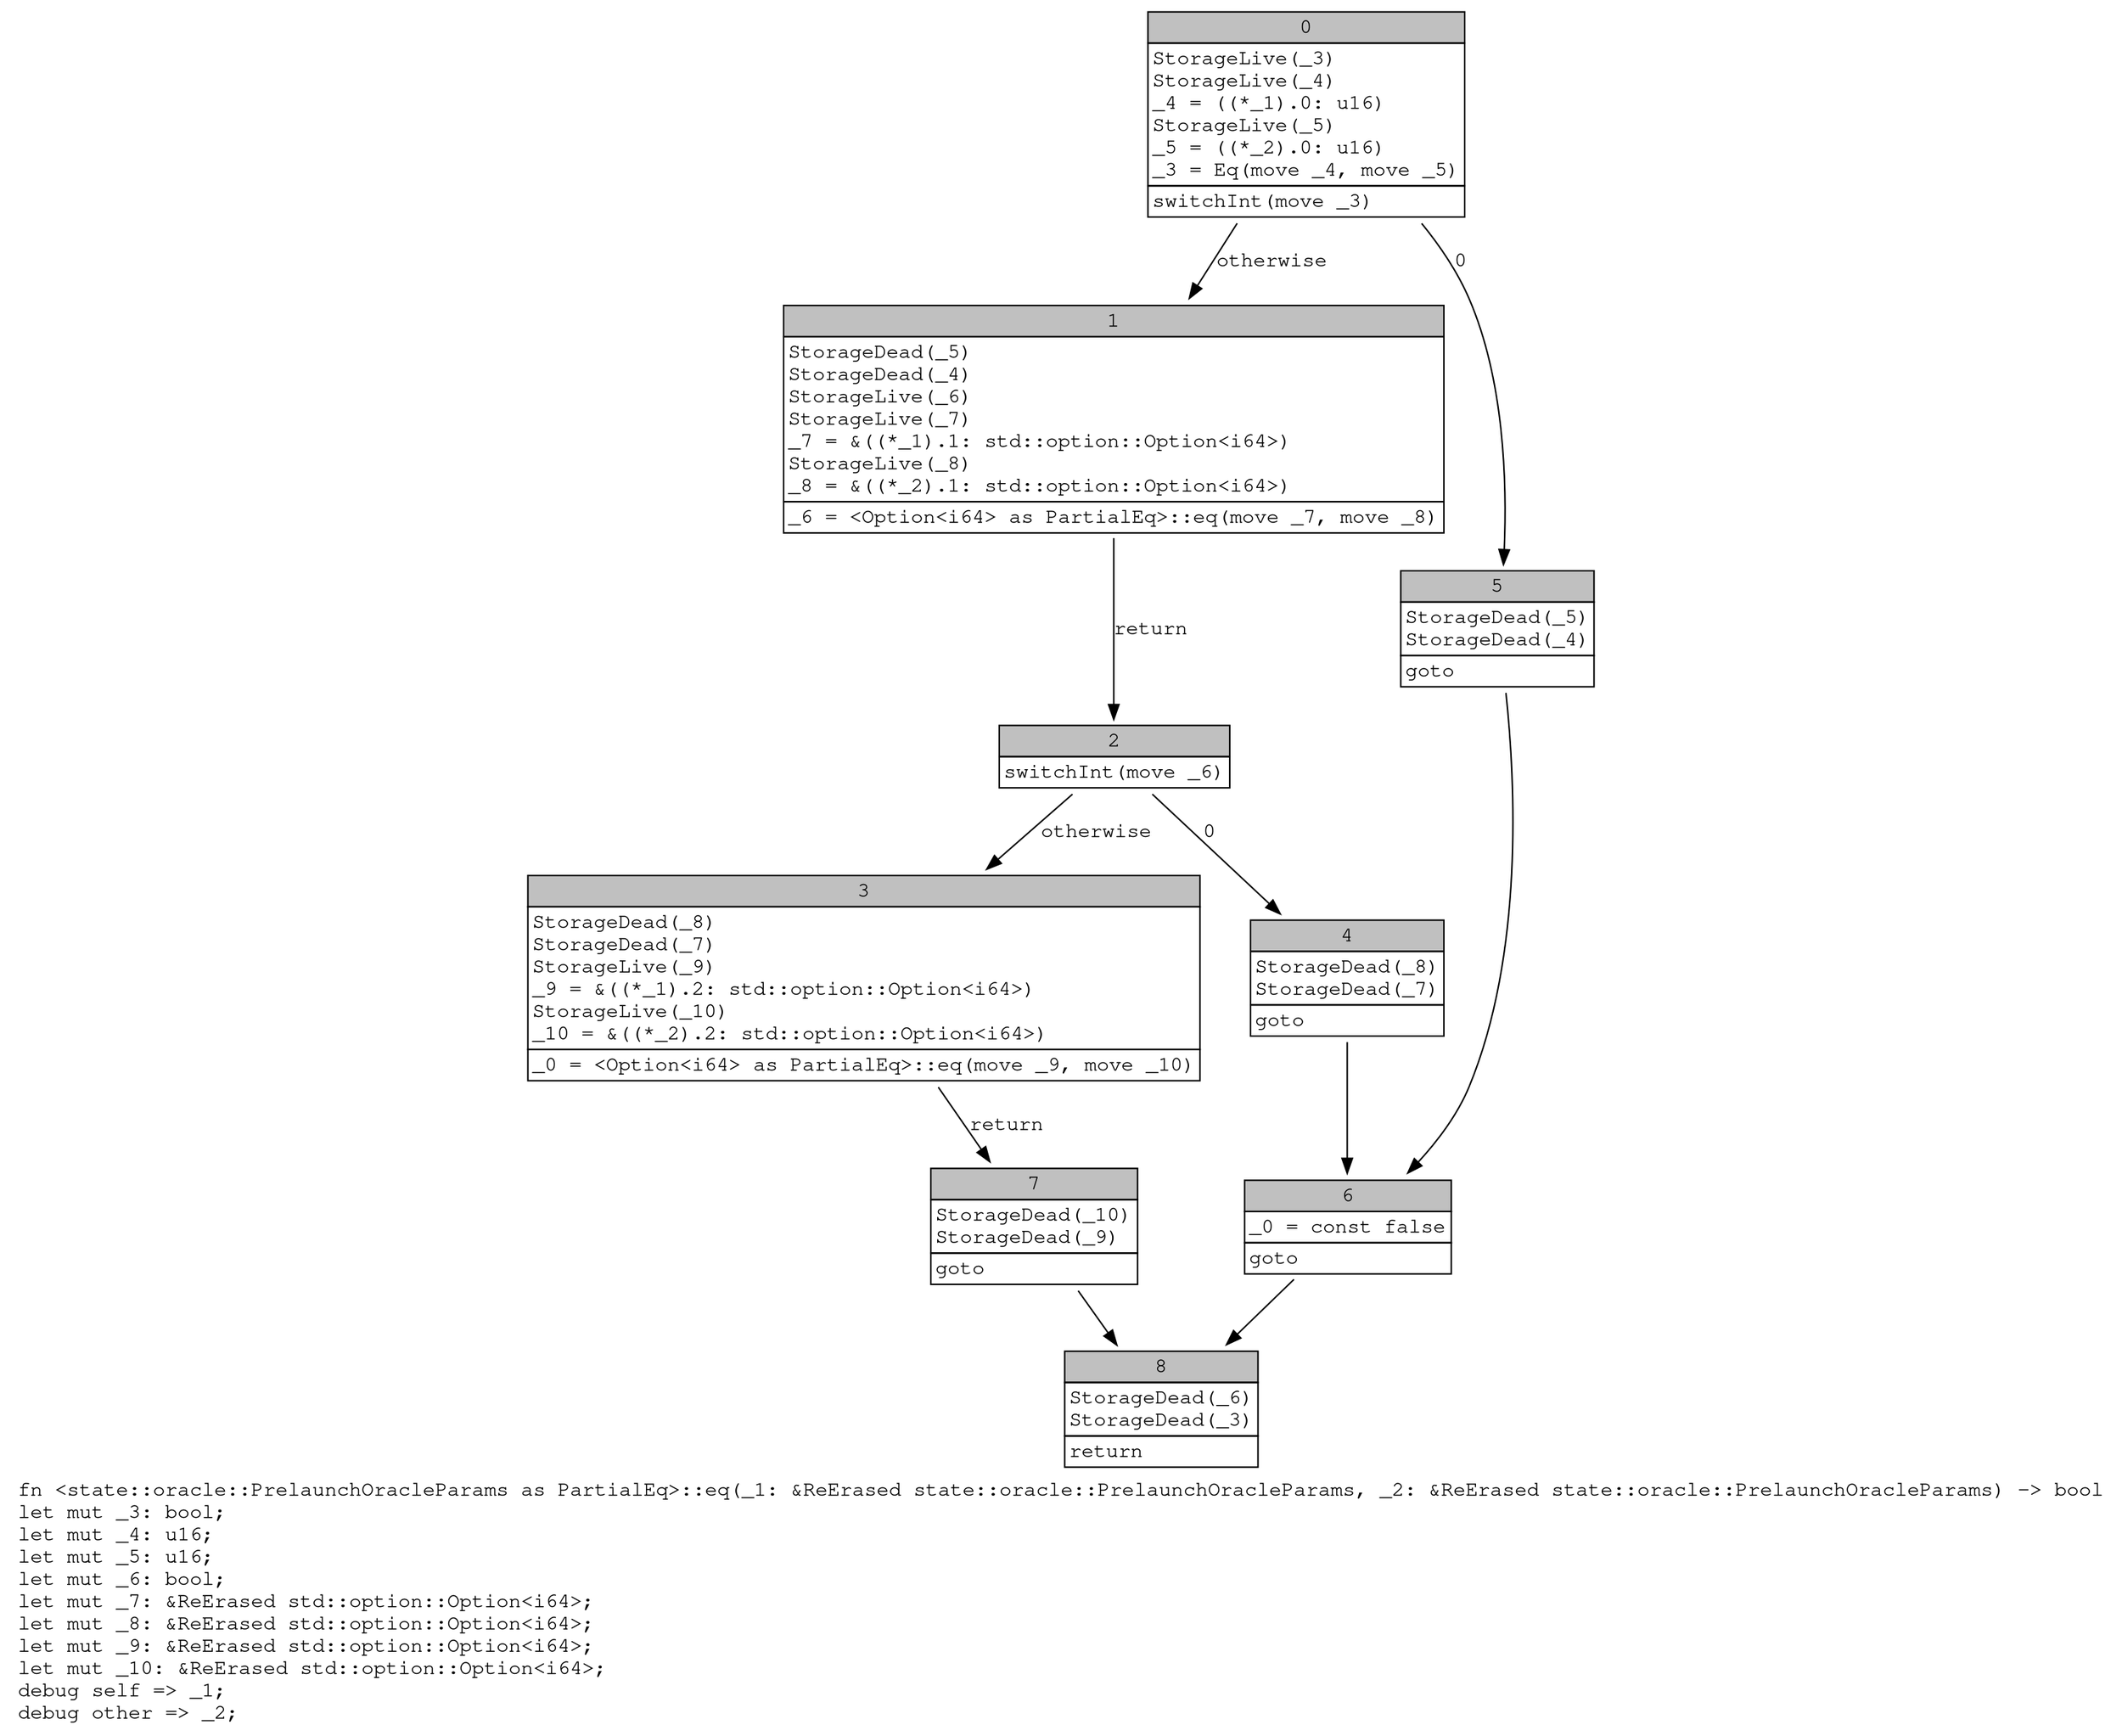 digraph Mir_0_16828 {
    graph [fontname="Courier, monospace"];
    node [fontname="Courier, monospace"];
    edge [fontname="Courier, monospace"];
    label=<fn &lt;state::oracle::PrelaunchOracleParams as PartialEq&gt;::eq(_1: &amp;ReErased state::oracle::PrelaunchOracleParams, _2: &amp;ReErased state::oracle::PrelaunchOracleParams) -&gt; bool<br align="left"/>let mut _3: bool;<br align="left"/>let mut _4: u16;<br align="left"/>let mut _5: u16;<br align="left"/>let mut _6: bool;<br align="left"/>let mut _7: &amp;ReErased std::option::Option&lt;i64&gt;;<br align="left"/>let mut _8: &amp;ReErased std::option::Option&lt;i64&gt;;<br align="left"/>let mut _9: &amp;ReErased std::option::Option&lt;i64&gt;;<br align="left"/>let mut _10: &amp;ReErased std::option::Option&lt;i64&gt;;<br align="left"/>debug self =&gt; _1;<br align="left"/>debug other =&gt; _2;<br align="left"/>>;
    bb0__0_16828 [shape="none", label=<<table border="0" cellborder="1" cellspacing="0"><tr><td bgcolor="gray" align="center" colspan="1">0</td></tr><tr><td align="left" balign="left">StorageLive(_3)<br/>StorageLive(_4)<br/>_4 = ((*_1).0: u16)<br/>StorageLive(_5)<br/>_5 = ((*_2).0: u16)<br/>_3 = Eq(move _4, move _5)<br/></td></tr><tr><td align="left">switchInt(move _3)</td></tr></table>>];
    bb1__0_16828 [shape="none", label=<<table border="0" cellborder="1" cellspacing="0"><tr><td bgcolor="gray" align="center" colspan="1">1</td></tr><tr><td align="left" balign="left">StorageDead(_5)<br/>StorageDead(_4)<br/>StorageLive(_6)<br/>StorageLive(_7)<br/>_7 = &amp;((*_1).1: std::option::Option&lt;i64&gt;)<br/>StorageLive(_8)<br/>_8 = &amp;((*_2).1: std::option::Option&lt;i64&gt;)<br/></td></tr><tr><td align="left">_6 = &lt;Option&lt;i64&gt; as PartialEq&gt;::eq(move _7, move _8)</td></tr></table>>];
    bb2__0_16828 [shape="none", label=<<table border="0" cellborder="1" cellspacing="0"><tr><td bgcolor="gray" align="center" colspan="1">2</td></tr><tr><td align="left">switchInt(move _6)</td></tr></table>>];
    bb3__0_16828 [shape="none", label=<<table border="0" cellborder="1" cellspacing="0"><tr><td bgcolor="gray" align="center" colspan="1">3</td></tr><tr><td align="left" balign="left">StorageDead(_8)<br/>StorageDead(_7)<br/>StorageLive(_9)<br/>_9 = &amp;((*_1).2: std::option::Option&lt;i64&gt;)<br/>StorageLive(_10)<br/>_10 = &amp;((*_2).2: std::option::Option&lt;i64&gt;)<br/></td></tr><tr><td align="left">_0 = &lt;Option&lt;i64&gt; as PartialEq&gt;::eq(move _9, move _10)</td></tr></table>>];
    bb4__0_16828 [shape="none", label=<<table border="0" cellborder="1" cellspacing="0"><tr><td bgcolor="gray" align="center" colspan="1">4</td></tr><tr><td align="left" balign="left">StorageDead(_8)<br/>StorageDead(_7)<br/></td></tr><tr><td align="left">goto</td></tr></table>>];
    bb5__0_16828 [shape="none", label=<<table border="0" cellborder="1" cellspacing="0"><tr><td bgcolor="gray" align="center" colspan="1">5</td></tr><tr><td align="left" balign="left">StorageDead(_5)<br/>StorageDead(_4)<br/></td></tr><tr><td align="left">goto</td></tr></table>>];
    bb6__0_16828 [shape="none", label=<<table border="0" cellborder="1" cellspacing="0"><tr><td bgcolor="gray" align="center" colspan="1">6</td></tr><tr><td align="left" balign="left">_0 = const false<br/></td></tr><tr><td align="left">goto</td></tr></table>>];
    bb7__0_16828 [shape="none", label=<<table border="0" cellborder="1" cellspacing="0"><tr><td bgcolor="gray" align="center" colspan="1">7</td></tr><tr><td align="left" balign="left">StorageDead(_10)<br/>StorageDead(_9)<br/></td></tr><tr><td align="left">goto</td></tr></table>>];
    bb8__0_16828 [shape="none", label=<<table border="0" cellborder="1" cellspacing="0"><tr><td bgcolor="gray" align="center" colspan="1">8</td></tr><tr><td align="left" balign="left">StorageDead(_6)<br/>StorageDead(_3)<br/></td></tr><tr><td align="left">return</td></tr></table>>];
    bb0__0_16828 -> bb5__0_16828 [label="0"];
    bb0__0_16828 -> bb1__0_16828 [label="otherwise"];
    bb1__0_16828 -> bb2__0_16828 [label="return"];
    bb2__0_16828 -> bb4__0_16828 [label="0"];
    bb2__0_16828 -> bb3__0_16828 [label="otherwise"];
    bb3__0_16828 -> bb7__0_16828 [label="return"];
    bb4__0_16828 -> bb6__0_16828 [label=""];
    bb5__0_16828 -> bb6__0_16828 [label=""];
    bb6__0_16828 -> bb8__0_16828 [label=""];
    bb7__0_16828 -> bb8__0_16828 [label=""];
}
